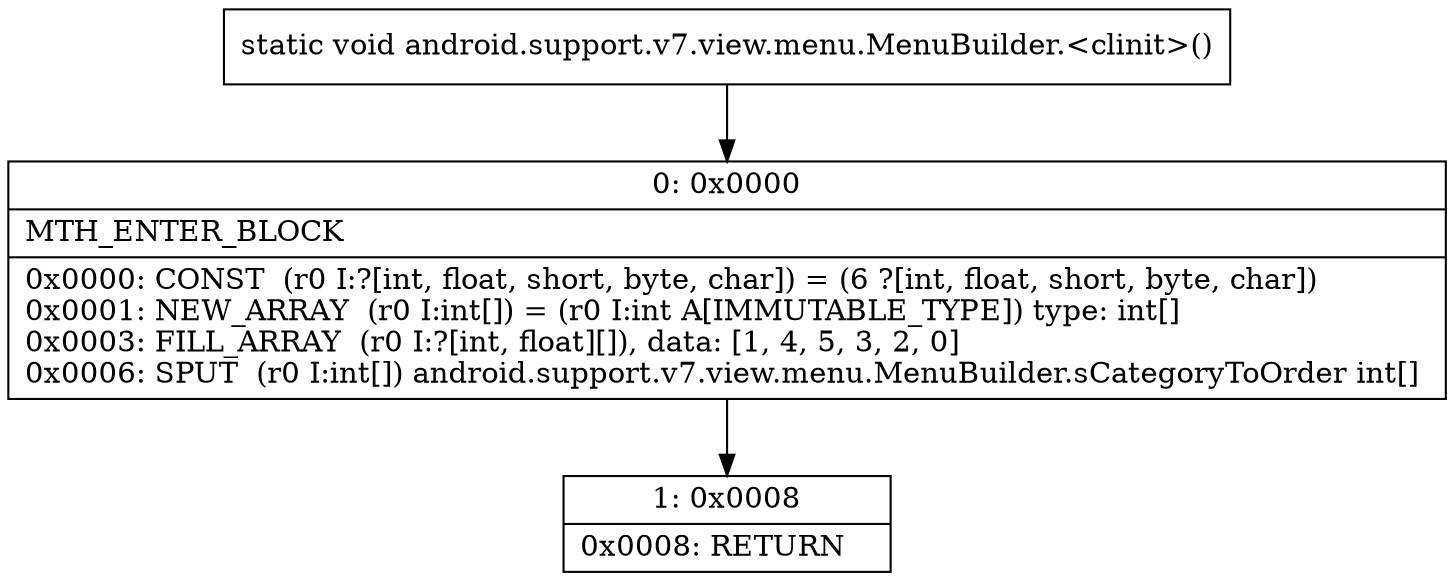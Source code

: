 digraph "CFG forandroid.support.v7.view.menu.MenuBuilder.\<clinit\>()V" {
Node_0 [shape=record,label="{0\:\ 0x0000|MTH_ENTER_BLOCK\l|0x0000: CONST  (r0 I:?[int, float, short, byte, char]) = (6 ?[int, float, short, byte, char]) \l0x0001: NEW_ARRAY  (r0 I:int[]) = (r0 I:int A[IMMUTABLE_TYPE]) type: int[] \l0x0003: FILL_ARRAY  (r0 I:?[int, float][]), data: [1, 4, 5, 3, 2, 0] \l0x0006: SPUT  (r0 I:int[]) android.support.v7.view.menu.MenuBuilder.sCategoryToOrder int[] \l}"];
Node_1 [shape=record,label="{1\:\ 0x0008|0x0008: RETURN   \l}"];
MethodNode[shape=record,label="{static void android.support.v7.view.menu.MenuBuilder.\<clinit\>() }"];
MethodNode -> Node_0;
Node_0 -> Node_1;
}

